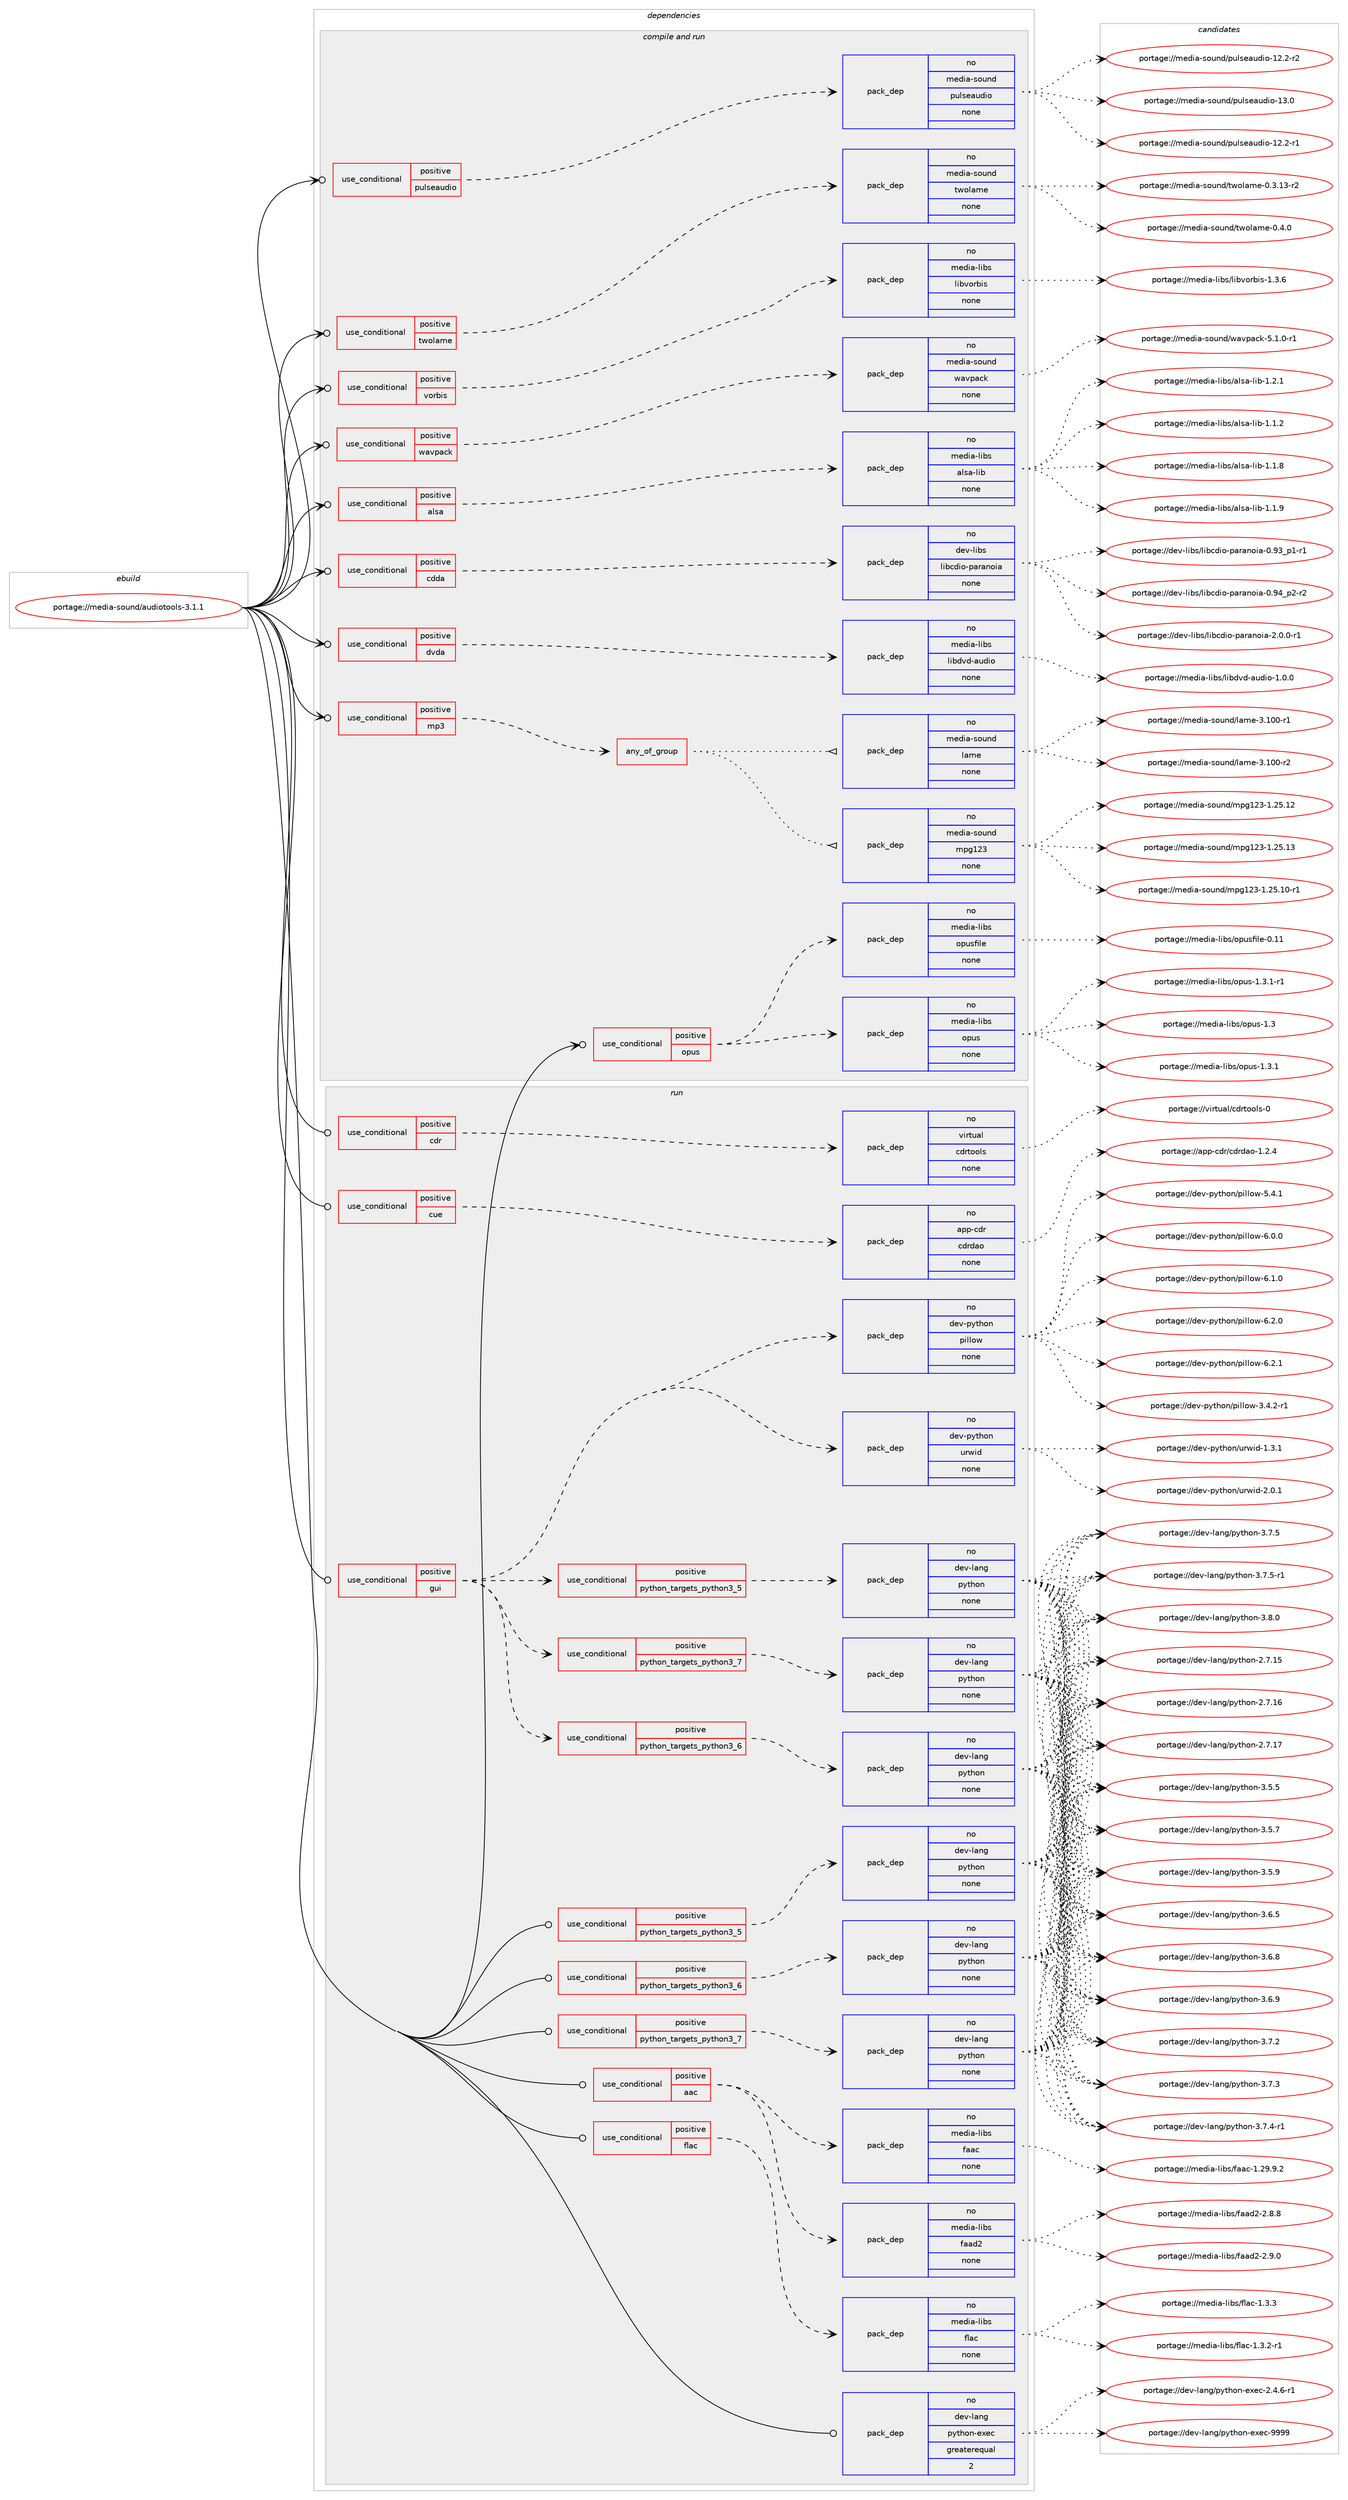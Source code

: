 digraph prolog {

# *************
# Graph options
# *************

newrank=true;
concentrate=true;
compound=true;
graph [rankdir=LR,fontname=Helvetica,fontsize=10,ranksep=1.5];#, ranksep=2.5, nodesep=0.2];
edge  [arrowhead=vee];
node  [fontname=Helvetica,fontsize=10];

# **********
# The ebuild
# **********

subgraph cluster_leftcol {
color=gray;
rank=same;
label=<<i>ebuild</i>>;
id [label="portage://media-sound/audiotools-3.1.1", color=red, width=4, href="../media-sound/audiotools-3.1.1.svg"];
}

# ****************
# The dependencies
# ****************

subgraph cluster_midcol {
color=gray;
label=<<i>dependencies</i>>;
subgraph cluster_compile {
fillcolor="#eeeeee";
style=filled;
label=<<i>compile</i>>;
}
subgraph cluster_compileandrun {
fillcolor="#eeeeee";
style=filled;
label=<<i>compile and run</i>>;
subgraph cond82008 {
dependency330255 [label=<<TABLE BORDER="0" CELLBORDER="1" CELLSPACING="0" CELLPADDING="4"><TR><TD ROWSPAN="3" CELLPADDING="10">use_conditional</TD></TR><TR><TD>positive</TD></TR><TR><TD>alsa</TD></TR></TABLE>>, shape=none, color=red];
subgraph pack242826 {
dependency330256 [label=<<TABLE BORDER="0" CELLBORDER="1" CELLSPACING="0" CELLPADDING="4" WIDTH="220"><TR><TD ROWSPAN="6" CELLPADDING="30">pack_dep</TD></TR><TR><TD WIDTH="110">no</TD></TR><TR><TD>media-libs</TD></TR><TR><TD>alsa-lib</TD></TR><TR><TD>none</TD></TR><TR><TD></TD></TR></TABLE>>, shape=none, color=blue];
}
dependency330255:e -> dependency330256:w [weight=20,style="dashed",arrowhead="vee"];
}
id:e -> dependency330255:w [weight=20,style="solid",arrowhead="odotvee"];
subgraph cond82009 {
dependency330257 [label=<<TABLE BORDER="0" CELLBORDER="1" CELLSPACING="0" CELLPADDING="4"><TR><TD ROWSPAN="3" CELLPADDING="10">use_conditional</TD></TR><TR><TD>positive</TD></TR><TR><TD>cdda</TD></TR></TABLE>>, shape=none, color=red];
subgraph pack242827 {
dependency330258 [label=<<TABLE BORDER="0" CELLBORDER="1" CELLSPACING="0" CELLPADDING="4" WIDTH="220"><TR><TD ROWSPAN="6" CELLPADDING="30">pack_dep</TD></TR><TR><TD WIDTH="110">no</TD></TR><TR><TD>dev-libs</TD></TR><TR><TD>libcdio-paranoia</TD></TR><TR><TD>none</TD></TR><TR><TD></TD></TR></TABLE>>, shape=none, color=blue];
}
dependency330257:e -> dependency330258:w [weight=20,style="dashed",arrowhead="vee"];
}
id:e -> dependency330257:w [weight=20,style="solid",arrowhead="odotvee"];
subgraph cond82010 {
dependency330259 [label=<<TABLE BORDER="0" CELLBORDER="1" CELLSPACING="0" CELLPADDING="4"><TR><TD ROWSPAN="3" CELLPADDING="10">use_conditional</TD></TR><TR><TD>positive</TD></TR><TR><TD>dvda</TD></TR></TABLE>>, shape=none, color=red];
subgraph pack242828 {
dependency330260 [label=<<TABLE BORDER="0" CELLBORDER="1" CELLSPACING="0" CELLPADDING="4" WIDTH="220"><TR><TD ROWSPAN="6" CELLPADDING="30">pack_dep</TD></TR><TR><TD WIDTH="110">no</TD></TR><TR><TD>media-libs</TD></TR><TR><TD>libdvd-audio</TD></TR><TR><TD>none</TD></TR><TR><TD></TD></TR></TABLE>>, shape=none, color=blue];
}
dependency330259:e -> dependency330260:w [weight=20,style="dashed",arrowhead="vee"];
}
id:e -> dependency330259:w [weight=20,style="solid",arrowhead="odotvee"];
subgraph cond82011 {
dependency330261 [label=<<TABLE BORDER="0" CELLBORDER="1" CELLSPACING="0" CELLPADDING="4"><TR><TD ROWSPAN="3" CELLPADDING="10">use_conditional</TD></TR><TR><TD>positive</TD></TR><TR><TD>mp3</TD></TR></TABLE>>, shape=none, color=red];
subgraph any5278 {
dependency330262 [label=<<TABLE BORDER="0" CELLBORDER="1" CELLSPACING="0" CELLPADDING="4"><TR><TD CELLPADDING="10">any_of_group</TD></TR></TABLE>>, shape=none, color=red];subgraph pack242829 {
dependency330263 [label=<<TABLE BORDER="0" CELLBORDER="1" CELLSPACING="0" CELLPADDING="4" WIDTH="220"><TR><TD ROWSPAN="6" CELLPADDING="30">pack_dep</TD></TR><TR><TD WIDTH="110">no</TD></TR><TR><TD>media-sound</TD></TR><TR><TD>mpg123</TD></TR><TR><TD>none</TD></TR><TR><TD></TD></TR></TABLE>>, shape=none, color=blue];
}
dependency330262:e -> dependency330263:w [weight=20,style="dotted",arrowhead="oinv"];
subgraph pack242830 {
dependency330264 [label=<<TABLE BORDER="0" CELLBORDER="1" CELLSPACING="0" CELLPADDING="4" WIDTH="220"><TR><TD ROWSPAN="6" CELLPADDING="30">pack_dep</TD></TR><TR><TD WIDTH="110">no</TD></TR><TR><TD>media-sound</TD></TR><TR><TD>lame</TD></TR><TR><TD>none</TD></TR><TR><TD></TD></TR></TABLE>>, shape=none, color=blue];
}
dependency330262:e -> dependency330264:w [weight=20,style="dotted",arrowhead="oinv"];
}
dependency330261:e -> dependency330262:w [weight=20,style="dashed",arrowhead="vee"];
}
id:e -> dependency330261:w [weight=20,style="solid",arrowhead="odotvee"];
subgraph cond82012 {
dependency330265 [label=<<TABLE BORDER="0" CELLBORDER="1" CELLSPACING="0" CELLPADDING="4"><TR><TD ROWSPAN="3" CELLPADDING="10">use_conditional</TD></TR><TR><TD>positive</TD></TR><TR><TD>opus</TD></TR></TABLE>>, shape=none, color=red];
subgraph pack242831 {
dependency330266 [label=<<TABLE BORDER="0" CELLBORDER="1" CELLSPACING="0" CELLPADDING="4" WIDTH="220"><TR><TD ROWSPAN="6" CELLPADDING="30">pack_dep</TD></TR><TR><TD WIDTH="110">no</TD></TR><TR><TD>media-libs</TD></TR><TR><TD>opus</TD></TR><TR><TD>none</TD></TR><TR><TD></TD></TR></TABLE>>, shape=none, color=blue];
}
dependency330265:e -> dependency330266:w [weight=20,style="dashed",arrowhead="vee"];
subgraph pack242832 {
dependency330267 [label=<<TABLE BORDER="0" CELLBORDER="1" CELLSPACING="0" CELLPADDING="4" WIDTH="220"><TR><TD ROWSPAN="6" CELLPADDING="30">pack_dep</TD></TR><TR><TD WIDTH="110">no</TD></TR><TR><TD>media-libs</TD></TR><TR><TD>opusfile</TD></TR><TR><TD>none</TD></TR><TR><TD></TD></TR></TABLE>>, shape=none, color=blue];
}
dependency330265:e -> dependency330267:w [weight=20,style="dashed",arrowhead="vee"];
}
id:e -> dependency330265:w [weight=20,style="solid",arrowhead="odotvee"];
subgraph cond82013 {
dependency330268 [label=<<TABLE BORDER="0" CELLBORDER="1" CELLSPACING="0" CELLPADDING="4"><TR><TD ROWSPAN="3" CELLPADDING="10">use_conditional</TD></TR><TR><TD>positive</TD></TR><TR><TD>pulseaudio</TD></TR></TABLE>>, shape=none, color=red];
subgraph pack242833 {
dependency330269 [label=<<TABLE BORDER="0" CELLBORDER="1" CELLSPACING="0" CELLPADDING="4" WIDTH="220"><TR><TD ROWSPAN="6" CELLPADDING="30">pack_dep</TD></TR><TR><TD WIDTH="110">no</TD></TR><TR><TD>media-sound</TD></TR><TR><TD>pulseaudio</TD></TR><TR><TD>none</TD></TR><TR><TD></TD></TR></TABLE>>, shape=none, color=blue];
}
dependency330268:e -> dependency330269:w [weight=20,style="dashed",arrowhead="vee"];
}
id:e -> dependency330268:w [weight=20,style="solid",arrowhead="odotvee"];
subgraph cond82014 {
dependency330270 [label=<<TABLE BORDER="0" CELLBORDER="1" CELLSPACING="0" CELLPADDING="4"><TR><TD ROWSPAN="3" CELLPADDING="10">use_conditional</TD></TR><TR><TD>positive</TD></TR><TR><TD>twolame</TD></TR></TABLE>>, shape=none, color=red];
subgraph pack242834 {
dependency330271 [label=<<TABLE BORDER="0" CELLBORDER="1" CELLSPACING="0" CELLPADDING="4" WIDTH="220"><TR><TD ROWSPAN="6" CELLPADDING="30">pack_dep</TD></TR><TR><TD WIDTH="110">no</TD></TR><TR><TD>media-sound</TD></TR><TR><TD>twolame</TD></TR><TR><TD>none</TD></TR><TR><TD></TD></TR></TABLE>>, shape=none, color=blue];
}
dependency330270:e -> dependency330271:w [weight=20,style="dashed",arrowhead="vee"];
}
id:e -> dependency330270:w [weight=20,style="solid",arrowhead="odotvee"];
subgraph cond82015 {
dependency330272 [label=<<TABLE BORDER="0" CELLBORDER="1" CELLSPACING="0" CELLPADDING="4"><TR><TD ROWSPAN="3" CELLPADDING="10">use_conditional</TD></TR><TR><TD>positive</TD></TR><TR><TD>vorbis</TD></TR></TABLE>>, shape=none, color=red];
subgraph pack242835 {
dependency330273 [label=<<TABLE BORDER="0" CELLBORDER="1" CELLSPACING="0" CELLPADDING="4" WIDTH="220"><TR><TD ROWSPAN="6" CELLPADDING="30">pack_dep</TD></TR><TR><TD WIDTH="110">no</TD></TR><TR><TD>media-libs</TD></TR><TR><TD>libvorbis</TD></TR><TR><TD>none</TD></TR><TR><TD></TD></TR></TABLE>>, shape=none, color=blue];
}
dependency330272:e -> dependency330273:w [weight=20,style="dashed",arrowhead="vee"];
}
id:e -> dependency330272:w [weight=20,style="solid",arrowhead="odotvee"];
subgraph cond82016 {
dependency330274 [label=<<TABLE BORDER="0" CELLBORDER="1" CELLSPACING="0" CELLPADDING="4"><TR><TD ROWSPAN="3" CELLPADDING="10">use_conditional</TD></TR><TR><TD>positive</TD></TR><TR><TD>wavpack</TD></TR></TABLE>>, shape=none, color=red];
subgraph pack242836 {
dependency330275 [label=<<TABLE BORDER="0" CELLBORDER="1" CELLSPACING="0" CELLPADDING="4" WIDTH="220"><TR><TD ROWSPAN="6" CELLPADDING="30">pack_dep</TD></TR><TR><TD WIDTH="110">no</TD></TR><TR><TD>media-sound</TD></TR><TR><TD>wavpack</TD></TR><TR><TD>none</TD></TR><TR><TD></TD></TR></TABLE>>, shape=none, color=blue];
}
dependency330274:e -> dependency330275:w [weight=20,style="dashed",arrowhead="vee"];
}
id:e -> dependency330274:w [weight=20,style="solid",arrowhead="odotvee"];
}
subgraph cluster_run {
fillcolor="#eeeeee";
style=filled;
label=<<i>run</i>>;
subgraph cond82017 {
dependency330276 [label=<<TABLE BORDER="0" CELLBORDER="1" CELLSPACING="0" CELLPADDING="4"><TR><TD ROWSPAN="3" CELLPADDING="10">use_conditional</TD></TR><TR><TD>positive</TD></TR><TR><TD>aac</TD></TR></TABLE>>, shape=none, color=red];
subgraph pack242837 {
dependency330277 [label=<<TABLE BORDER="0" CELLBORDER="1" CELLSPACING="0" CELLPADDING="4" WIDTH="220"><TR><TD ROWSPAN="6" CELLPADDING="30">pack_dep</TD></TR><TR><TD WIDTH="110">no</TD></TR><TR><TD>media-libs</TD></TR><TR><TD>faad2</TD></TR><TR><TD>none</TD></TR><TR><TD></TD></TR></TABLE>>, shape=none, color=blue];
}
dependency330276:e -> dependency330277:w [weight=20,style="dashed",arrowhead="vee"];
subgraph pack242838 {
dependency330278 [label=<<TABLE BORDER="0" CELLBORDER="1" CELLSPACING="0" CELLPADDING="4" WIDTH="220"><TR><TD ROWSPAN="6" CELLPADDING="30">pack_dep</TD></TR><TR><TD WIDTH="110">no</TD></TR><TR><TD>media-libs</TD></TR><TR><TD>faac</TD></TR><TR><TD>none</TD></TR><TR><TD></TD></TR></TABLE>>, shape=none, color=blue];
}
dependency330276:e -> dependency330278:w [weight=20,style="dashed",arrowhead="vee"];
}
id:e -> dependency330276:w [weight=20,style="solid",arrowhead="odot"];
subgraph cond82018 {
dependency330279 [label=<<TABLE BORDER="0" CELLBORDER="1" CELLSPACING="0" CELLPADDING="4"><TR><TD ROWSPAN="3" CELLPADDING="10">use_conditional</TD></TR><TR><TD>positive</TD></TR><TR><TD>cdr</TD></TR></TABLE>>, shape=none, color=red];
subgraph pack242839 {
dependency330280 [label=<<TABLE BORDER="0" CELLBORDER="1" CELLSPACING="0" CELLPADDING="4" WIDTH="220"><TR><TD ROWSPAN="6" CELLPADDING="30">pack_dep</TD></TR><TR><TD WIDTH="110">no</TD></TR><TR><TD>virtual</TD></TR><TR><TD>cdrtools</TD></TR><TR><TD>none</TD></TR><TR><TD></TD></TR></TABLE>>, shape=none, color=blue];
}
dependency330279:e -> dependency330280:w [weight=20,style="dashed",arrowhead="vee"];
}
id:e -> dependency330279:w [weight=20,style="solid",arrowhead="odot"];
subgraph cond82019 {
dependency330281 [label=<<TABLE BORDER="0" CELLBORDER="1" CELLSPACING="0" CELLPADDING="4"><TR><TD ROWSPAN="3" CELLPADDING="10">use_conditional</TD></TR><TR><TD>positive</TD></TR><TR><TD>cue</TD></TR></TABLE>>, shape=none, color=red];
subgraph pack242840 {
dependency330282 [label=<<TABLE BORDER="0" CELLBORDER="1" CELLSPACING="0" CELLPADDING="4" WIDTH="220"><TR><TD ROWSPAN="6" CELLPADDING="30">pack_dep</TD></TR><TR><TD WIDTH="110">no</TD></TR><TR><TD>app-cdr</TD></TR><TR><TD>cdrdao</TD></TR><TR><TD>none</TD></TR><TR><TD></TD></TR></TABLE>>, shape=none, color=blue];
}
dependency330281:e -> dependency330282:w [weight=20,style="dashed",arrowhead="vee"];
}
id:e -> dependency330281:w [weight=20,style="solid",arrowhead="odot"];
subgraph cond82020 {
dependency330283 [label=<<TABLE BORDER="0" CELLBORDER="1" CELLSPACING="0" CELLPADDING="4"><TR><TD ROWSPAN="3" CELLPADDING="10">use_conditional</TD></TR><TR><TD>positive</TD></TR><TR><TD>flac</TD></TR></TABLE>>, shape=none, color=red];
subgraph pack242841 {
dependency330284 [label=<<TABLE BORDER="0" CELLBORDER="1" CELLSPACING="0" CELLPADDING="4" WIDTH="220"><TR><TD ROWSPAN="6" CELLPADDING="30">pack_dep</TD></TR><TR><TD WIDTH="110">no</TD></TR><TR><TD>media-libs</TD></TR><TR><TD>flac</TD></TR><TR><TD>none</TD></TR><TR><TD></TD></TR></TABLE>>, shape=none, color=blue];
}
dependency330283:e -> dependency330284:w [weight=20,style="dashed",arrowhead="vee"];
}
id:e -> dependency330283:w [weight=20,style="solid",arrowhead="odot"];
subgraph cond82021 {
dependency330285 [label=<<TABLE BORDER="0" CELLBORDER="1" CELLSPACING="0" CELLPADDING="4"><TR><TD ROWSPAN="3" CELLPADDING="10">use_conditional</TD></TR><TR><TD>positive</TD></TR><TR><TD>gui</TD></TR></TABLE>>, shape=none, color=red];
subgraph cond82022 {
dependency330286 [label=<<TABLE BORDER="0" CELLBORDER="1" CELLSPACING="0" CELLPADDING="4"><TR><TD ROWSPAN="3" CELLPADDING="10">use_conditional</TD></TR><TR><TD>positive</TD></TR><TR><TD>python_targets_python3_5</TD></TR></TABLE>>, shape=none, color=red];
subgraph pack242842 {
dependency330287 [label=<<TABLE BORDER="0" CELLBORDER="1" CELLSPACING="0" CELLPADDING="4" WIDTH="220"><TR><TD ROWSPAN="6" CELLPADDING="30">pack_dep</TD></TR><TR><TD WIDTH="110">no</TD></TR><TR><TD>dev-lang</TD></TR><TR><TD>python</TD></TR><TR><TD>none</TD></TR><TR><TD></TD></TR></TABLE>>, shape=none, color=blue];
}
dependency330286:e -> dependency330287:w [weight=20,style="dashed",arrowhead="vee"];
}
dependency330285:e -> dependency330286:w [weight=20,style="dashed",arrowhead="vee"];
subgraph cond82023 {
dependency330288 [label=<<TABLE BORDER="0" CELLBORDER="1" CELLSPACING="0" CELLPADDING="4"><TR><TD ROWSPAN="3" CELLPADDING="10">use_conditional</TD></TR><TR><TD>positive</TD></TR><TR><TD>python_targets_python3_6</TD></TR></TABLE>>, shape=none, color=red];
subgraph pack242843 {
dependency330289 [label=<<TABLE BORDER="0" CELLBORDER="1" CELLSPACING="0" CELLPADDING="4" WIDTH="220"><TR><TD ROWSPAN="6" CELLPADDING="30">pack_dep</TD></TR><TR><TD WIDTH="110">no</TD></TR><TR><TD>dev-lang</TD></TR><TR><TD>python</TD></TR><TR><TD>none</TD></TR><TR><TD></TD></TR></TABLE>>, shape=none, color=blue];
}
dependency330288:e -> dependency330289:w [weight=20,style="dashed",arrowhead="vee"];
}
dependency330285:e -> dependency330288:w [weight=20,style="dashed",arrowhead="vee"];
subgraph cond82024 {
dependency330290 [label=<<TABLE BORDER="0" CELLBORDER="1" CELLSPACING="0" CELLPADDING="4"><TR><TD ROWSPAN="3" CELLPADDING="10">use_conditional</TD></TR><TR><TD>positive</TD></TR><TR><TD>python_targets_python3_7</TD></TR></TABLE>>, shape=none, color=red];
subgraph pack242844 {
dependency330291 [label=<<TABLE BORDER="0" CELLBORDER="1" CELLSPACING="0" CELLPADDING="4" WIDTH="220"><TR><TD ROWSPAN="6" CELLPADDING="30">pack_dep</TD></TR><TR><TD WIDTH="110">no</TD></TR><TR><TD>dev-lang</TD></TR><TR><TD>python</TD></TR><TR><TD>none</TD></TR><TR><TD></TD></TR></TABLE>>, shape=none, color=blue];
}
dependency330290:e -> dependency330291:w [weight=20,style="dashed",arrowhead="vee"];
}
dependency330285:e -> dependency330290:w [weight=20,style="dashed",arrowhead="vee"];
subgraph pack242845 {
dependency330292 [label=<<TABLE BORDER="0" CELLBORDER="1" CELLSPACING="0" CELLPADDING="4" WIDTH="220"><TR><TD ROWSPAN="6" CELLPADDING="30">pack_dep</TD></TR><TR><TD WIDTH="110">no</TD></TR><TR><TD>dev-python</TD></TR><TR><TD>pillow</TD></TR><TR><TD>none</TD></TR><TR><TD></TD></TR></TABLE>>, shape=none, color=blue];
}
dependency330285:e -> dependency330292:w [weight=20,style="dashed",arrowhead="vee"];
subgraph pack242846 {
dependency330293 [label=<<TABLE BORDER="0" CELLBORDER="1" CELLSPACING="0" CELLPADDING="4" WIDTH="220"><TR><TD ROWSPAN="6" CELLPADDING="30">pack_dep</TD></TR><TR><TD WIDTH="110">no</TD></TR><TR><TD>dev-python</TD></TR><TR><TD>urwid</TD></TR><TR><TD>none</TD></TR><TR><TD></TD></TR></TABLE>>, shape=none, color=blue];
}
dependency330285:e -> dependency330293:w [weight=20,style="dashed",arrowhead="vee"];
}
id:e -> dependency330285:w [weight=20,style="solid",arrowhead="odot"];
subgraph cond82025 {
dependency330294 [label=<<TABLE BORDER="0" CELLBORDER="1" CELLSPACING="0" CELLPADDING="4"><TR><TD ROWSPAN="3" CELLPADDING="10">use_conditional</TD></TR><TR><TD>positive</TD></TR><TR><TD>python_targets_python3_5</TD></TR></TABLE>>, shape=none, color=red];
subgraph pack242847 {
dependency330295 [label=<<TABLE BORDER="0" CELLBORDER="1" CELLSPACING="0" CELLPADDING="4" WIDTH="220"><TR><TD ROWSPAN="6" CELLPADDING="30">pack_dep</TD></TR><TR><TD WIDTH="110">no</TD></TR><TR><TD>dev-lang</TD></TR><TR><TD>python</TD></TR><TR><TD>none</TD></TR><TR><TD></TD></TR></TABLE>>, shape=none, color=blue];
}
dependency330294:e -> dependency330295:w [weight=20,style="dashed",arrowhead="vee"];
}
id:e -> dependency330294:w [weight=20,style="solid",arrowhead="odot"];
subgraph cond82026 {
dependency330296 [label=<<TABLE BORDER="0" CELLBORDER="1" CELLSPACING="0" CELLPADDING="4"><TR><TD ROWSPAN="3" CELLPADDING="10">use_conditional</TD></TR><TR><TD>positive</TD></TR><TR><TD>python_targets_python3_6</TD></TR></TABLE>>, shape=none, color=red];
subgraph pack242848 {
dependency330297 [label=<<TABLE BORDER="0" CELLBORDER="1" CELLSPACING="0" CELLPADDING="4" WIDTH="220"><TR><TD ROWSPAN="6" CELLPADDING="30">pack_dep</TD></TR><TR><TD WIDTH="110">no</TD></TR><TR><TD>dev-lang</TD></TR><TR><TD>python</TD></TR><TR><TD>none</TD></TR><TR><TD></TD></TR></TABLE>>, shape=none, color=blue];
}
dependency330296:e -> dependency330297:w [weight=20,style="dashed",arrowhead="vee"];
}
id:e -> dependency330296:w [weight=20,style="solid",arrowhead="odot"];
subgraph cond82027 {
dependency330298 [label=<<TABLE BORDER="0" CELLBORDER="1" CELLSPACING="0" CELLPADDING="4"><TR><TD ROWSPAN="3" CELLPADDING="10">use_conditional</TD></TR><TR><TD>positive</TD></TR><TR><TD>python_targets_python3_7</TD></TR></TABLE>>, shape=none, color=red];
subgraph pack242849 {
dependency330299 [label=<<TABLE BORDER="0" CELLBORDER="1" CELLSPACING="0" CELLPADDING="4" WIDTH="220"><TR><TD ROWSPAN="6" CELLPADDING="30">pack_dep</TD></TR><TR><TD WIDTH="110">no</TD></TR><TR><TD>dev-lang</TD></TR><TR><TD>python</TD></TR><TR><TD>none</TD></TR><TR><TD></TD></TR></TABLE>>, shape=none, color=blue];
}
dependency330298:e -> dependency330299:w [weight=20,style="dashed",arrowhead="vee"];
}
id:e -> dependency330298:w [weight=20,style="solid",arrowhead="odot"];
subgraph pack242850 {
dependency330300 [label=<<TABLE BORDER="0" CELLBORDER="1" CELLSPACING="0" CELLPADDING="4" WIDTH="220"><TR><TD ROWSPAN="6" CELLPADDING="30">pack_dep</TD></TR><TR><TD WIDTH="110">no</TD></TR><TR><TD>dev-lang</TD></TR><TR><TD>python-exec</TD></TR><TR><TD>greaterequal</TD></TR><TR><TD>2</TD></TR></TABLE>>, shape=none, color=blue];
}
id:e -> dependency330300:w [weight=20,style="solid",arrowhead="odot"];
}
}

# **************
# The candidates
# **************

subgraph cluster_choices {
rank=same;
color=gray;
label=<<i>candidates</i>>;

subgraph choice242826 {
color=black;
nodesep=1;
choiceportage1091011001059745108105981154797108115974510810598454946494650 [label="portage://media-libs/alsa-lib-1.1.2", color=red, width=4,href="../media-libs/alsa-lib-1.1.2.svg"];
choiceportage1091011001059745108105981154797108115974510810598454946494656 [label="portage://media-libs/alsa-lib-1.1.8", color=red, width=4,href="../media-libs/alsa-lib-1.1.8.svg"];
choiceportage1091011001059745108105981154797108115974510810598454946494657 [label="portage://media-libs/alsa-lib-1.1.9", color=red, width=4,href="../media-libs/alsa-lib-1.1.9.svg"];
choiceportage1091011001059745108105981154797108115974510810598454946504649 [label="portage://media-libs/alsa-lib-1.2.1", color=red, width=4,href="../media-libs/alsa-lib-1.2.1.svg"];
dependency330256:e -> choiceportage1091011001059745108105981154797108115974510810598454946494650:w [style=dotted,weight="100"];
dependency330256:e -> choiceportage1091011001059745108105981154797108115974510810598454946494656:w [style=dotted,weight="100"];
dependency330256:e -> choiceportage1091011001059745108105981154797108115974510810598454946494657:w [style=dotted,weight="100"];
dependency330256:e -> choiceportage1091011001059745108105981154797108115974510810598454946504649:w [style=dotted,weight="100"];
}
subgraph choice242827 {
color=black;
nodesep=1;
choiceportage100101118451081059811547108105989910010511145112971149711011110597454846575195112494511449 [label="portage://dev-libs/libcdio-paranoia-0.93_p1-r1", color=red, width=4,href="../dev-libs/libcdio-paranoia-0.93_p1-r1.svg"];
choiceportage100101118451081059811547108105989910010511145112971149711011110597454846575295112504511450 [label="portage://dev-libs/libcdio-paranoia-0.94_p2-r2", color=red, width=4,href="../dev-libs/libcdio-paranoia-0.94_p2-r2.svg"];
choiceportage1001011184510810598115471081059899100105111451129711497110111105974550464846484511449 [label="portage://dev-libs/libcdio-paranoia-2.0.0-r1", color=red, width=4,href="../dev-libs/libcdio-paranoia-2.0.0-r1.svg"];
dependency330258:e -> choiceportage100101118451081059811547108105989910010511145112971149711011110597454846575195112494511449:w [style=dotted,weight="100"];
dependency330258:e -> choiceportage100101118451081059811547108105989910010511145112971149711011110597454846575295112504511450:w [style=dotted,weight="100"];
dependency330258:e -> choiceportage1001011184510810598115471081059899100105111451129711497110111105974550464846484511449:w [style=dotted,weight="100"];
}
subgraph choice242828 {
color=black;
nodesep=1;
choiceportage10910110010597451081059811547108105981001181004597117100105111454946484648 [label="portage://media-libs/libdvd-audio-1.0.0", color=red, width=4,href="../media-libs/libdvd-audio-1.0.0.svg"];
dependency330260:e -> choiceportage10910110010597451081059811547108105981001181004597117100105111454946484648:w [style=dotted,weight="100"];
}
subgraph choice242829 {
color=black;
nodesep=1;
choiceportage10910110010597451151111171101004710911210349505145494650534649484511449 [label="portage://media-sound/mpg123-1.25.10-r1", color=red, width=4,href="../media-sound/mpg123-1.25.10-r1.svg"];
choiceportage1091011001059745115111117110100471091121034950514549465053464950 [label="portage://media-sound/mpg123-1.25.12", color=red, width=4,href="../media-sound/mpg123-1.25.12.svg"];
choiceportage1091011001059745115111117110100471091121034950514549465053464951 [label="portage://media-sound/mpg123-1.25.13", color=red, width=4,href="../media-sound/mpg123-1.25.13.svg"];
dependency330263:e -> choiceportage10910110010597451151111171101004710911210349505145494650534649484511449:w [style=dotted,weight="100"];
dependency330263:e -> choiceportage1091011001059745115111117110100471091121034950514549465053464950:w [style=dotted,weight="100"];
dependency330263:e -> choiceportage1091011001059745115111117110100471091121034950514549465053464951:w [style=dotted,weight="100"];
}
subgraph choice242830 {
color=black;
nodesep=1;
choiceportage109101100105974511511111711010047108971091014551464948484511449 [label="portage://media-sound/lame-3.100-r1", color=red, width=4,href="../media-sound/lame-3.100-r1.svg"];
choiceportage109101100105974511511111711010047108971091014551464948484511450 [label="portage://media-sound/lame-3.100-r2", color=red, width=4,href="../media-sound/lame-3.100-r2.svg"];
dependency330264:e -> choiceportage109101100105974511511111711010047108971091014551464948484511449:w [style=dotted,weight="100"];
dependency330264:e -> choiceportage109101100105974511511111711010047108971091014551464948484511450:w [style=dotted,weight="100"];
}
subgraph choice242831 {
color=black;
nodesep=1;
choiceportage1091011001059745108105981154711111211711545494651 [label="portage://media-libs/opus-1.3", color=red, width=4,href="../media-libs/opus-1.3.svg"];
choiceportage10910110010597451081059811547111112117115454946514649 [label="portage://media-libs/opus-1.3.1", color=red, width=4,href="../media-libs/opus-1.3.1.svg"];
choiceportage109101100105974510810598115471111121171154549465146494511449 [label="portage://media-libs/opus-1.3.1-r1", color=red, width=4,href="../media-libs/opus-1.3.1-r1.svg"];
dependency330266:e -> choiceportage1091011001059745108105981154711111211711545494651:w [style=dotted,weight="100"];
dependency330266:e -> choiceportage10910110010597451081059811547111112117115454946514649:w [style=dotted,weight="100"];
dependency330266:e -> choiceportage109101100105974510810598115471111121171154549465146494511449:w [style=dotted,weight="100"];
}
subgraph choice242832 {
color=black;
nodesep=1;
choiceportage109101100105974510810598115471111121171151021051081014548464949 [label="portage://media-libs/opusfile-0.11", color=red, width=4,href="../media-libs/opusfile-0.11.svg"];
dependency330267:e -> choiceportage109101100105974510810598115471111121171151021051081014548464949:w [style=dotted,weight="100"];
}
subgraph choice242833 {
color=black;
nodesep=1;
choiceportage1091011001059745115111117110100471121171081151019711710010511145495046504511449 [label="portage://media-sound/pulseaudio-12.2-r1", color=red, width=4,href="../media-sound/pulseaudio-12.2-r1.svg"];
choiceportage1091011001059745115111117110100471121171081151019711710010511145495046504511450 [label="portage://media-sound/pulseaudio-12.2-r2", color=red, width=4,href="../media-sound/pulseaudio-12.2-r2.svg"];
choiceportage109101100105974511511111711010047112117108115101971171001051114549514648 [label="portage://media-sound/pulseaudio-13.0", color=red, width=4,href="../media-sound/pulseaudio-13.0.svg"];
dependency330269:e -> choiceportage1091011001059745115111117110100471121171081151019711710010511145495046504511449:w [style=dotted,weight="100"];
dependency330269:e -> choiceportage1091011001059745115111117110100471121171081151019711710010511145495046504511450:w [style=dotted,weight="100"];
dependency330269:e -> choiceportage109101100105974511511111711010047112117108115101971171001051114549514648:w [style=dotted,weight="100"];
}
subgraph choice242834 {
color=black;
nodesep=1;
choiceportage10910110010597451151111171101004711611911110897109101454846514649514511450 [label="portage://media-sound/twolame-0.3.13-r2", color=red, width=4,href="../media-sound/twolame-0.3.13-r2.svg"];
choiceportage10910110010597451151111171101004711611911110897109101454846524648 [label="portage://media-sound/twolame-0.4.0", color=red, width=4,href="../media-sound/twolame-0.4.0.svg"];
dependency330271:e -> choiceportage10910110010597451151111171101004711611911110897109101454846514649514511450:w [style=dotted,weight="100"];
dependency330271:e -> choiceportage10910110010597451151111171101004711611911110897109101454846524648:w [style=dotted,weight="100"];
}
subgraph choice242835 {
color=black;
nodesep=1;
choiceportage109101100105974510810598115471081059811811111498105115454946514654 [label="portage://media-libs/libvorbis-1.3.6", color=red, width=4,href="../media-libs/libvorbis-1.3.6.svg"];
dependency330273:e -> choiceportage109101100105974510810598115471081059811811111498105115454946514654:w [style=dotted,weight="100"];
}
subgraph choice242836 {
color=black;
nodesep=1;
choiceportage1091011001059745115111117110100471199711811297991074553464946484511449 [label="portage://media-sound/wavpack-5.1.0-r1", color=red, width=4,href="../media-sound/wavpack-5.1.0-r1.svg"];
dependency330275:e -> choiceportage1091011001059745115111117110100471199711811297991074553464946484511449:w [style=dotted,weight="100"];
}
subgraph choice242837 {
color=black;
nodesep=1;
choiceportage10910110010597451081059811547102979710050455046564656 [label="portage://media-libs/faad2-2.8.8", color=red, width=4,href="../media-libs/faad2-2.8.8.svg"];
choiceportage10910110010597451081059811547102979710050455046574648 [label="portage://media-libs/faad2-2.9.0", color=red, width=4,href="../media-libs/faad2-2.9.0.svg"];
dependency330277:e -> choiceportage10910110010597451081059811547102979710050455046564656:w [style=dotted,weight="100"];
dependency330277:e -> choiceportage10910110010597451081059811547102979710050455046574648:w [style=dotted,weight="100"];
}
subgraph choice242838 {
color=black;
nodesep=1;
choiceportage10910110010597451081059811547102979799454946505746574650 [label="portage://media-libs/faac-1.29.9.2", color=red, width=4,href="../media-libs/faac-1.29.9.2.svg"];
dependency330278:e -> choiceportage10910110010597451081059811547102979799454946505746574650:w [style=dotted,weight="100"];
}
subgraph choice242839 {
color=black;
nodesep=1;
choiceportage1181051141161179710847991001141161111111081154548 [label="portage://virtual/cdrtools-0", color=red, width=4,href="../virtual/cdrtools-0.svg"];
dependency330280:e -> choiceportage1181051141161179710847991001141161111111081154548:w [style=dotted,weight="100"];
}
subgraph choice242840 {
color=black;
nodesep=1;
choiceportage971121124599100114479910011410097111454946504652 [label="portage://app-cdr/cdrdao-1.2.4", color=red, width=4,href="../app-cdr/cdrdao-1.2.4.svg"];
dependency330282:e -> choiceportage971121124599100114479910011410097111454946504652:w [style=dotted,weight="100"];
}
subgraph choice242841 {
color=black;
nodesep=1;
choiceportage1091011001059745108105981154710210897994549465146504511449 [label="portage://media-libs/flac-1.3.2-r1", color=red, width=4,href="../media-libs/flac-1.3.2-r1.svg"];
choiceportage109101100105974510810598115471021089799454946514651 [label="portage://media-libs/flac-1.3.3", color=red, width=4,href="../media-libs/flac-1.3.3.svg"];
dependency330284:e -> choiceportage1091011001059745108105981154710210897994549465146504511449:w [style=dotted,weight="100"];
dependency330284:e -> choiceportage109101100105974510810598115471021089799454946514651:w [style=dotted,weight="100"];
}
subgraph choice242842 {
color=black;
nodesep=1;
choiceportage10010111845108971101034711212111610411111045504655464953 [label="portage://dev-lang/python-2.7.15", color=red, width=4,href="../dev-lang/python-2.7.15.svg"];
choiceportage10010111845108971101034711212111610411111045504655464954 [label="portage://dev-lang/python-2.7.16", color=red, width=4,href="../dev-lang/python-2.7.16.svg"];
choiceportage10010111845108971101034711212111610411111045504655464955 [label="portage://dev-lang/python-2.7.17", color=red, width=4,href="../dev-lang/python-2.7.17.svg"];
choiceportage100101118451089711010347112121116104111110455146534653 [label="portage://dev-lang/python-3.5.5", color=red, width=4,href="../dev-lang/python-3.5.5.svg"];
choiceportage100101118451089711010347112121116104111110455146534655 [label="portage://dev-lang/python-3.5.7", color=red, width=4,href="../dev-lang/python-3.5.7.svg"];
choiceportage100101118451089711010347112121116104111110455146534657 [label="portage://dev-lang/python-3.5.9", color=red, width=4,href="../dev-lang/python-3.5.9.svg"];
choiceportage100101118451089711010347112121116104111110455146544653 [label="portage://dev-lang/python-3.6.5", color=red, width=4,href="../dev-lang/python-3.6.5.svg"];
choiceportage100101118451089711010347112121116104111110455146544656 [label="portage://dev-lang/python-3.6.8", color=red, width=4,href="../dev-lang/python-3.6.8.svg"];
choiceportage100101118451089711010347112121116104111110455146544657 [label="portage://dev-lang/python-3.6.9", color=red, width=4,href="../dev-lang/python-3.6.9.svg"];
choiceportage100101118451089711010347112121116104111110455146554650 [label="portage://dev-lang/python-3.7.2", color=red, width=4,href="../dev-lang/python-3.7.2.svg"];
choiceportage100101118451089711010347112121116104111110455146554651 [label="portage://dev-lang/python-3.7.3", color=red, width=4,href="../dev-lang/python-3.7.3.svg"];
choiceportage1001011184510897110103471121211161041111104551465546524511449 [label="portage://dev-lang/python-3.7.4-r1", color=red, width=4,href="../dev-lang/python-3.7.4-r1.svg"];
choiceportage100101118451089711010347112121116104111110455146554653 [label="portage://dev-lang/python-3.7.5", color=red, width=4,href="../dev-lang/python-3.7.5.svg"];
choiceportage1001011184510897110103471121211161041111104551465546534511449 [label="portage://dev-lang/python-3.7.5-r1", color=red, width=4,href="../dev-lang/python-3.7.5-r1.svg"];
choiceportage100101118451089711010347112121116104111110455146564648 [label="portage://dev-lang/python-3.8.0", color=red, width=4,href="../dev-lang/python-3.8.0.svg"];
dependency330287:e -> choiceportage10010111845108971101034711212111610411111045504655464953:w [style=dotted,weight="100"];
dependency330287:e -> choiceportage10010111845108971101034711212111610411111045504655464954:w [style=dotted,weight="100"];
dependency330287:e -> choiceportage10010111845108971101034711212111610411111045504655464955:w [style=dotted,weight="100"];
dependency330287:e -> choiceportage100101118451089711010347112121116104111110455146534653:w [style=dotted,weight="100"];
dependency330287:e -> choiceportage100101118451089711010347112121116104111110455146534655:w [style=dotted,weight="100"];
dependency330287:e -> choiceportage100101118451089711010347112121116104111110455146534657:w [style=dotted,weight="100"];
dependency330287:e -> choiceportage100101118451089711010347112121116104111110455146544653:w [style=dotted,weight="100"];
dependency330287:e -> choiceportage100101118451089711010347112121116104111110455146544656:w [style=dotted,weight="100"];
dependency330287:e -> choiceportage100101118451089711010347112121116104111110455146544657:w [style=dotted,weight="100"];
dependency330287:e -> choiceportage100101118451089711010347112121116104111110455146554650:w [style=dotted,weight="100"];
dependency330287:e -> choiceportage100101118451089711010347112121116104111110455146554651:w [style=dotted,weight="100"];
dependency330287:e -> choiceportage1001011184510897110103471121211161041111104551465546524511449:w [style=dotted,weight="100"];
dependency330287:e -> choiceportage100101118451089711010347112121116104111110455146554653:w [style=dotted,weight="100"];
dependency330287:e -> choiceportage1001011184510897110103471121211161041111104551465546534511449:w [style=dotted,weight="100"];
dependency330287:e -> choiceportage100101118451089711010347112121116104111110455146564648:w [style=dotted,weight="100"];
}
subgraph choice242843 {
color=black;
nodesep=1;
choiceportage10010111845108971101034711212111610411111045504655464953 [label="portage://dev-lang/python-2.7.15", color=red, width=4,href="../dev-lang/python-2.7.15.svg"];
choiceportage10010111845108971101034711212111610411111045504655464954 [label="portage://dev-lang/python-2.7.16", color=red, width=4,href="../dev-lang/python-2.7.16.svg"];
choiceportage10010111845108971101034711212111610411111045504655464955 [label="portage://dev-lang/python-2.7.17", color=red, width=4,href="../dev-lang/python-2.7.17.svg"];
choiceportage100101118451089711010347112121116104111110455146534653 [label="portage://dev-lang/python-3.5.5", color=red, width=4,href="../dev-lang/python-3.5.5.svg"];
choiceportage100101118451089711010347112121116104111110455146534655 [label="portage://dev-lang/python-3.5.7", color=red, width=4,href="../dev-lang/python-3.5.7.svg"];
choiceportage100101118451089711010347112121116104111110455146534657 [label="portage://dev-lang/python-3.5.9", color=red, width=4,href="../dev-lang/python-3.5.9.svg"];
choiceportage100101118451089711010347112121116104111110455146544653 [label="portage://dev-lang/python-3.6.5", color=red, width=4,href="../dev-lang/python-3.6.5.svg"];
choiceportage100101118451089711010347112121116104111110455146544656 [label="portage://dev-lang/python-3.6.8", color=red, width=4,href="../dev-lang/python-3.6.8.svg"];
choiceportage100101118451089711010347112121116104111110455146544657 [label="portage://dev-lang/python-3.6.9", color=red, width=4,href="../dev-lang/python-3.6.9.svg"];
choiceportage100101118451089711010347112121116104111110455146554650 [label="portage://dev-lang/python-3.7.2", color=red, width=4,href="../dev-lang/python-3.7.2.svg"];
choiceportage100101118451089711010347112121116104111110455146554651 [label="portage://dev-lang/python-3.7.3", color=red, width=4,href="../dev-lang/python-3.7.3.svg"];
choiceportage1001011184510897110103471121211161041111104551465546524511449 [label="portage://dev-lang/python-3.7.4-r1", color=red, width=4,href="../dev-lang/python-3.7.4-r1.svg"];
choiceportage100101118451089711010347112121116104111110455146554653 [label="portage://dev-lang/python-3.7.5", color=red, width=4,href="../dev-lang/python-3.7.5.svg"];
choiceportage1001011184510897110103471121211161041111104551465546534511449 [label="portage://dev-lang/python-3.7.5-r1", color=red, width=4,href="../dev-lang/python-3.7.5-r1.svg"];
choiceportage100101118451089711010347112121116104111110455146564648 [label="portage://dev-lang/python-3.8.0", color=red, width=4,href="../dev-lang/python-3.8.0.svg"];
dependency330289:e -> choiceportage10010111845108971101034711212111610411111045504655464953:w [style=dotted,weight="100"];
dependency330289:e -> choiceportage10010111845108971101034711212111610411111045504655464954:w [style=dotted,weight="100"];
dependency330289:e -> choiceportage10010111845108971101034711212111610411111045504655464955:w [style=dotted,weight="100"];
dependency330289:e -> choiceportage100101118451089711010347112121116104111110455146534653:w [style=dotted,weight="100"];
dependency330289:e -> choiceportage100101118451089711010347112121116104111110455146534655:w [style=dotted,weight="100"];
dependency330289:e -> choiceportage100101118451089711010347112121116104111110455146534657:w [style=dotted,weight="100"];
dependency330289:e -> choiceportage100101118451089711010347112121116104111110455146544653:w [style=dotted,weight="100"];
dependency330289:e -> choiceportage100101118451089711010347112121116104111110455146544656:w [style=dotted,weight="100"];
dependency330289:e -> choiceportage100101118451089711010347112121116104111110455146544657:w [style=dotted,weight="100"];
dependency330289:e -> choiceportage100101118451089711010347112121116104111110455146554650:w [style=dotted,weight="100"];
dependency330289:e -> choiceportage100101118451089711010347112121116104111110455146554651:w [style=dotted,weight="100"];
dependency330289:e -> choiceportage1001011184510897110103471121211161041111104551465546524511449:w [style=dotted,weight="100"];
dependency330289:e -> choiceportage100101118451089711010347112121116104111110455146554653:w [style=dotted,weight="100"];
dependency330289:e -> choiceportage1001011184510897110103471121211161041111104551465546534511449:w [style=dotted,weight="100"];
dependency330289:e -> choiceportage100101118451089711010347112121116104111110455146564648:w [style=dotted,weight="100"];
}
subgraph choice242844 {
color=black;
nodesep=1;
choiceportage10010111845108971101034711212111610411111045504655464953 [label="portage://dev-lang/python-2.7.15", color=red, width=4,href="../dev-lang/python-2.7.15.svg"];
choiceportage10010111845108971101034711212111610411111045504655464954 [label="portage://dev-lang/python-2.7.16", color=red, width=4,href="../dev-lang/python-2.7.16.svg"];
choiceportage10010111845108971101034711212111610411111045504655464955 [label="portage://dev-lang/python-2.7.17", color=red, width=4,href="../dev-lang/python-2.7.17.svg"];
choiceportage100101118451089711010347112121116104111110455146534653 [label="portage://dev-lang/python-3.5.5", color=red, width=4,href="../dev-lang/python-3.5.5.svg"];
choiceportage100101118451089711010347112121116104111110455146534655 [label="portage://dev-lang/python-3.5.7", color=red, width=4,href="../dev-lang/python-3.5.7.svg"];
choiceportage100101118451089711010347112121116104111110455146534657 [label="portage://dev-lang/python-3.5.9", color=red, width=4,href="../dev-lang/python-3.5.9.svg"];
choiceportage100101118451089711010347112121116104111110455146544653 [label="portage://dev-lang/python-3.6.5", color=red, width=4,href="../dev-lang/python-3.6.5.svg"];
choiceportage100101118451089711010347112121116104111110455146544656 [label="portage://dev-lang/python-3.6.8", color=red, width=4,href="../dev-lang/python-3.6.8.svg"];
choiceportage100101118451089711010347112121116104111110455146544657 [label="portage://dev-lang/python-3.6.9", color=red, width=4,href="../dev-lang/python-3.6.9.svg"];
choiceportage100101118451089711010347112121116104111110455146554650 [label="portage://dev-lang/python-3.7.2", color=red, width=4,href="../dev-lang/python-3.7.2.svg"];
choiceportage100101118451089711010347112121116104111110455146554651 [label="portage://dev-lang/python-3.7.3", color=red, width=4,href="../dev-lang/python-3.7.3.svg"];
choiceportage1001011184510897110103471121211161041111104551465546524511449 [label="portage://dev-lang/python-3.7.4-r1", color=red, width=4,href="../dev-lang/python-3.7.4-r1.svg"];
choiceportage100101118451089711010347112121116104111110455146554653 [label="portage://dev-lang/python-3.7.5", color=red, width=4,href="../dev-lang/python-3.7.5.svg"];
choiceportage1001011184510897110103471121211161041111104551465546534511449 [label="portage://dev-lang/python-3.7.5-r1", color=red, width=4,href="../dev-lang/python-3.7.5-r1.svg"];
choiceportage100101118451089711010347112121116104111110455146564648 [label="portage://dev-lang/python-3.8.0", color=red, width=4,href="../dev-lang/python-3.8.0.svg"];
dependency330291:e -> choiceportage10010111845108971101034711212111610411111045504655464953:w [style=dotted,weight="100"];
dependency330291:e -> choiceportage10010111845108971101034711212111610411111045504655464954:w [style=dotted,weight="100"];
dependency330291:e -> choiceportage10010111845108971101034711212111610411111045504655464955:w [style=dotted,weight="100"];
dependency330291:e -> choiceportage100101118451089711010347112121116104111110455146534653:w [style=dotted,weight="100"];
dependency330291:e -> choiceportage100101118451089711010347112121116104111110455146534655:w [style=dotted,weight="100"];
dependency330291:e -> choiceportage100101118451089711010347112121116104111110455146534657:w [style=dotted,weight="100"];
dependency330291:e -> choiceportage100101118451089711010347112121116104111110455146544653:w [style=dotted,weight="100"];
dependency330291:e -> choiceportage100101118451089711010347112121116104111110455146544656:w [style=dotted,weight="100"];
dependency330291:e -> choiceportage100101118451089711010347112121116104111110455146544657:w [style=dotted,weight="100"];
dependency330291:e -> choiceportage100101118451089711010347112121116104111110455146554650:w [style=dotted,weight="100"];
dependency330291:e -> choiceportage100101118451089711010347112121116104111110455146554651:w [style=dotted,weight="100"];
dependency330291:e -> choiceportage1001011184510897110103471121211161041111104551465546524511449:w [style=dotted,weight="100"];
dependency330291:e -> choiceportage100101118451089711010347112121116104111110455146554653:w [style=dotted,weight="100"];
dependency330291:e -> choiceportage1001011184510897110103471121211161041111104551465546534511449:w [style=dotted,weight="100"];
dependency330291:e -> choiceportage100101118451089711010347112121116104111110455146564648:w [style=dotted,weight="100"];
}
subgraph choice242845 {
color=black;
nodesep=1;
choiceportage10010111845112121116104111110471121051081081111194551465246504511449 [label="portage://dev-python/pillow-3.4.2-r1", color=red, width=4,href="../dev-python/pillow-3.4.2-r1.svg"];
choiceportage1001011184511212111610411111047112105108108111119455346524649 [label="portage://dev-python/pillow-5.4.1", color=red, width=4,href="../dev-python/pillow-5.4.1.svg"];
choiceportage1001011184511212111610411111047112105108108111119455446484648 [label="portage://dev-python/pillow-6.0.0", color=red, width=4,href="../dev-python/pillow-6.0.0.svg"];
choiceportage1001011184511212111610411111047112105108108111119455446494648 [label="portage://dev-python/pillow-6.1.0", color=red, width=4,href="../dev-python/pillow-6.1.0.svg"];
choiceportage1001011184511212111610411111047112105108108111119455446504648 [label="portage://dev-python/pillow-6.2.0", color=red, width=4,href="../dev-python/pillow-6.2.0.svg"];
choiceportage1001011184511212111610411111047112105108108111119455446504649 [label="portage://dev-python/pillow-6.2.1", color=red, width=4,href="../dev-python/pillow-6.2.1.svg"];
dependency330292:e -> choiceportage10010111845112121116104111110471121051081081111194551465246504511449:w [style=dotted,weight="100"];
dependency330292:e -> choiceportage1001011184511212111610411111047112105108108111119455346524649:w [style=dotted,weight="100"];
dependency330292:e -> choiceportage1001011184511212111610411111047112105108108111119455446484648:w [style=dotted,weight="100"];
dependency330292:e -> choiceportage1001011184511212111610411111047112105108108111119455446494648:w [style=dotted,weight="100"];
dependency330292:e -> choiceportage1001011184511212111610411111047112105108108111119455446504648:w [style=dotted,weight="100"];
dependency330292:e -> choiceportage1001011184511212111610411111047112105108108111119455446504649:w [style=dotted,weight="100"];
}
subgraph choice242846 {
color=black;
nodesep=1;
choiceportage1001011184511212111610411111047117114119105100454946514649 [label="portage://dev-python/urwid-1.3.1", color=red, width=4,href="../dev-python/urwid-1.3.1.svg"];
choiceportage1001011184511212111610411111047117114119105100455046484649 [label="portage://dev-python/urwid-2.0.1", color=red, width=4,href="../dev-python/urwid-2.0.1.svg"];
dependency330293:e -> choiceportage1001011184511212111610411111047117114119105100454946514649:w [style=dotted,weight="100"];
dependency330293:e -> choiceportage1001011184511212111610411111047117114119105100455046484649:w [style=dotted,weight="100"];
}
subgraph choice242847 {
color=black;
nodesep=1;
choiceportage10010111845108971101034711212111610411111045504655464953 [label="portage://dev-lang/python-2.7.15", color=red, width=4,href="../dev-lang/python-2.7.15.svg"];
choiceportage10010111845108971101034711212111610411111045504655464954 [label="portage://dev-lang/python-2.7.16", color=red, width=4,href="../dev-lang/python-2.7.16.svg"];
choiceportage10010111845108971101034711212111610411111045504655464955 [label="portage://dev-lang/python-2.7.17", color=red, width=4,href="../dev-lang/python-2.7.17.svg"];
choiceportage100101118451089711010347112121116104111110455146534653 [label="portage://dev-lang/python-3.5.5", color=red, width=4,href="../dev-lang/python-3.5.5.svg"];
choiceportage100101118451089711010347112121116104111110455146534655 [label="portage://dev-lang/python-3.5.7", color=red, width=4,href="../dev-lang/python-3.5.7.svg"];
choiceportage100101118451089711010347112121116104111110455146534657 [label="portage://dev-lang/python-3.5.9", color=red, width=4,href="../dev-lang/python-3.5.9.svg"];
choiceportage100101118451089711010347112121116104111110455146544653 [label="portage://dev-lang/python-3.6.5", color=red, width=4,href="../dev-lang/python-3.6.5.svg"];
choiceportage100101118451089711010347112121116104111110455146544656 [label="portage://dev-lang/python-3.6.8", color=red, width=4,href="../dev-lang/python-3.6.8.svg"];
choiceportage100101118451089711010347112121116104111110455146544657 [label="portage://dev-lang/python-3.6.9", color=red, width=4,href="../dev-lang/python-3.6.9.svg"];
choiceportage100101118451089711010347112121116104111110455146554650 [label="portage://dev-lang/python-3.7.2", color=red, width=4,href="../dev-lang/python-3.7.2.svg"];
choiceportage100101118451089711010347112121116104111110455146554651 [label="portage://dev-lang/python-3.7.3", color=red, width=4,href="../dev-lang/python-3.7.3.svg"];
choiceportage1001011184510897110103471121211161041111104551465546524511449 [label="portage://dev-lang/python-3.7.4-r1", color=red, width=4,href="../dev-lang/python-3.7.4-r1.svg"];
choiceportage100101118451089711010347112121116104111110455146554653 [label="portage://dev-lang/python-3.7.5", color=red, width=4,href="../dev-lang/python-3.7.5.svg"];
choiceportage1001011184510897110103471121211161041111104551465546534511449 [label="portage://dev-lang/python-3.7.5-r1", color=red, width=4,href="../dev-lang/python-3.7.5-r1.svg"];
choiceportage100101118451089711010347112121116104111110455146564648 [label="portage://dev-lang/python-3.8.0", color=red, width=4,href="../dev-lang/python-3.8.0.svg"];
dependency330295:e -> choiceportage10010111845108971101034711212111610411111045504655464953:w [style=dotted,weight="100"];
dependency330295:e -> choiceportage10010111845108971101034711212111610411111045504655464954:w [style=dotted,weight="100"];
dependency330295:e -> choiceportage10010111845108971101034711212111610411111045504655464955:w [style=dotted,weight="100"];
dependency330295:e -> choiceportage100101118451089711010347112121116104111110455146534653:w [style=dotted,weight="100"];
dependency330295:e -> choiceportage100101118451089711010347112121116104111110455146534655:w [style=dotted,weight="100"];
dependency330295:e -> choiceportage100101118451089711010347112121116104111110455146534657:w [style=dotted,weight="100"];
dependency330295:e -> choiceportage100101118451089711010347112121116104111110455146544653:w [style=dotted,weight="100"];
dependency330295:e -> choiceportage100101118451089711010347112121116104111110455146544656:w [style=dotted,weight="100"];
dependency330295:e -> choiceportage100101118451089711010347112121116104111110455146544657:w [style=dotted,weight="100"];
dependency330295:e -> choiceportage100101118451089711010347112121116104111110455146554650:w [style=dotted,weight="100"];
dependency330295:e -> choiceportage100101118451089711010347112121116104111110455146554651:w [style=dotted,weight="100"];
dependency330295:e -> choiceportage1001011184510897110103471121211161041111104551465546524511449:w [style=dotted,weight="100"];
dependency330295:e -> choiceportage100101118451089711010347112121116104111110455146554653:w [style=dotted,weight="100"];
dependency330295:e -> choiceportage1001011184510897110103471121211161041111104551465546534511449:w [style=dotted,weight="100"];
dependency330295:e -> choiceportage100101118451089711010347112121116104111110455146564648:w [style=dotted,weight="100"];
}
subgraph choice242848 {
color=black;
nodesep=1;
choiceportage10010111845108971101034711212111610411111045504655464953 [label="portage://dev-lang/python-2.7.15", color=red, width=4,href="../dev-lang/python-2.7.15.svg"];
choiceportage10010111845108971101034711212111610411111045504655464954 [label="portage://dev-lang/python-2.7.16", color=red, width=4,href="../dev-lang/python-2.7.16.svg"];
choiceportage10010111845108971101034711212111610411111045504655464955 [label="portage://dev-lang/python-2.7.17", color=red, width=4,href="../dev-lang/python-2.7.17.svg"];
choiceportage100101118451089711010347112121116104111110455146534653 [label="portage://dev-lang/python-3.5.5", color=red, width=4,href="../dev-lang/python-3.5.5.svg"];
choiceportage100101118451089711010347112121116104111110455146534655 [label="portage://dev-lang/python-3.5.7", color=red, width=4,href="../dev-lang/python-3.5.7.svg"];
choiceportage100101118451089711010347112121116104111110455146534657 [label="portage://dev-lang/python-3.5.9", color=red, width=4,href="../dev-lang/python-3.5.9.svg"];
choiceportage100101118451089711010347112121116104111110455146544653 [label="portage://dev-lang/python-3.6.5", color=red, width=4,href="../dev-lang/python-3.6.5.svg"];
choiceportage100101118451089711010347112121116104111110455146544656 [label="portage://dev-lang/python-3.6.8", color=red, width=4,href="../dev-lang/python-3.6.8.svg"];
choiceportage100101118451089711010347112121116104111110455146544657 [label="portage://dev-lang/python-3.6.9", color=red, width=4,href="../dev-lang/python-3.6.9.svg"];
choiceportage100101118451089711010347112121116104111110455146554650 [label="portage://dev-lang/python-3.7.2", color=red, width=4,href="../dev-lang/python-3.7.2.svg"];
choiceportage100101118451089711010347112121116104111110455146554651 [label="portage://dev-lang/python-3.7.3", color=red, width=4,href="../dev-lang/python-3.7.3.svg"];
choiceportage1001011184510897110103471121211161041111104551465546524511449 [label="portage://dev-lang/python-3.7.4-r1", color=red, width=4,href="../dev-lang/python-3.7.4-r1.svg"];
choiceportage100101118451089711010347112121116104111110455146554653 [label="portage://dev-lang/python-3.7.5", color=red, width=4,href="../dev-lang/python-3.7.5.svg"];
choiceportage1001011184510897110103471121211161041111104551465546534511449 [label="portage://dev-lang/python-3.7.5-r1", color=red, width=4,href="../dev-lang/python-3.7.5-r1.svg"];
choiceportage100101118451089711010347112121116104111110455146564648 [label="portage://dev-lang/python-3.8.0", color=red, width=4,href="../dev-lang/python-3.8.0.svg"];
dependency330297:e -> choiceportage10010111845108971101034711212111610411111045504655464953:w [style=dotted,weight="100"];
dependency330297:e -> choiceportage10010111845108971101034711212111610411111045504655464954:w [style=dotted,weight="100"];
dependency330297:e -> choiceportage10010111845108971101034711212111610411111045504655464955:w [style=dotted,weight="100"];
dependency330297:e -> choiceportage100101118451089711010347112121116104111110455146534653:w [style=dotted,weight="100"];
dependency330297:e -> choiceportage100101118451089711010347112121116104111110455146534655:w [style=dotted,weight="100"];
dependency330297:e -> choiceportage100101118451089711010347112121116104111110455146534657:w [style=dotted,weight="100"];
dependency330297:e -> choiceportage100101118451089711010347112121116104111110455146544653:w [style=dotted,weight="100"];
dependency330297:e -> choiceportage100101118451089711010347112121116104111110455146544656:w [style=dotted,weight="100"];
dependency330297:e -> choiceportage100101118451089711010347112121116104111110455146544657:w [style=dotted,weight="100"];
dependency330297:e -> choiceportage100101118451089711010347112121116104111110455146554650:w [style=dotted,weight="100"];
dependency330297:e -> choiceportage100101118451089711010347112121116104111110455146554651:w [style=dotted,weight="100"];
dependency330297:e -> choiceportage1001011184510897110103471121211161041111104551465546524511449:w [style=dotted,weight="100"];
dependency330297:e -> choiceportage100101118451089711010347112121116104111110455146554653:w [style=dotted,weight="100"];
dependency330297:e -> choiceportage1001011184510897110103471121211161041111104551465546534511449:w [style=dotted,weight="100"];
dependency330297:e -> choiceportage100101118451089711010347112121116104111110455146564648:w [style=dotted,weight="100"];
}
subgraph choice242849 {
color=black;
nodesep=1;
choiceportage10010111845108971101034711212111610411111045504655464953 [label="portage://dev-lang/python-2.7.15", color=red, width=4,href="../dev-lang/python-2.7.15.svg"];
choiceportage10010111845108971101034711212111610411111045504655464954 [label="portage://dev-lang/python-2.7.16", color=red, width=4,href="../dev-lang/python-2.7.16.svg"];
choiceportage10010111845108971101034711212111610411111045504655464955 [label="portage://dev-lang/python-2.7.17", color=red, width=4,href="../dev-lang/python-2.7.17.svg"];
choiceportage100101118451089711010347112121116104111110455146534653 [label="portage://dev-lang/python-3.5.5", color=red, width=4,href="../dev-lang/python-3.5.5.svg"];
choiceportage100101118451089711010347112121116104111110455146534655 [label="portage://dev-lang/python-3.5.7", color=red, width=4,href="../dev-lang/python-3.5.7.svg"];
choiceportage100101118451089711010347112121116104111110455146534657 [label="portage://dev-lang/python-3.5.9", color=red, width=4,href="../dev-lang/python-3.5.9.svg"];
choiceportage100101118451089711010347112121116104111110455146544653 [label="portage://dev-lang/python-3.6.5", color=red, width=4,href="../dev-lang/python-3.6.5.svg"];
choiceportage100101118451089711010347112121116104111110455146544656 [label="portage://dev-lang/python-3.6.8", color=red, width=4,href="../dev-lang/python-3.6.8.svg"];
choiceportage100101118451089711010347112121116104111110455146544657 [label="portage://dev-lang/python-3.6.9", color=red, width=4,href="../dev-lang/python-3.6.9.svg"];
choiceportage100101118451089711010347112121116104111110455146554650 [label="portage://dev-lang/python-3.7.2", color=red, width=4,href="../dev-lang/python-3.7.2.svg"];
choiceportage100101118451089711010347112121116104111110455146554651 [label="portage://dev-lang/python-3.7.3", color=red, width=4,href="../dev-lang/python-3.7.3.svg"];
choiceportage1001011184510897110103471121211161041111104551465546524511449 [label="portage://dev-lang/python-3.7.4-r1", color=red, width=4,href="../dev-lang/python-3.7.4-r1.svg"];
choiceportage100101118451089711010347112121116104111110455146554653 [label="portage://dev-lang/python-3.7.5", color=red, width=4,href="../dev-lang/python-3.7.5.svg"];
choiceportage1001011184510897110103471121211161041111104551465546534511449 [label="portage://dev-lang/python-3.7.5-r1", color=red, width=4,href="../dev-lang/python-3.7.5-r1.svg"];
choiceportage100101118451089711010347112121116104111110455146564648 [label="portage://dev-lang/python-3.8.0", color=red, width=4,href="../dev-lang/python-3.8.0.svg"];
dependency330299:e -> choiceportage10010111845108971101034711212111610411111045504655464953:w [style=dotted,weight="100"];
dependency330299:e -> choiceportage10010111845108971101034711212111610411111045504655464954:w [style=dotted,weight="100"];
dependency330299:e -> choiceportage10010111845108971101034711212111610411111045504655464955:w [style=dotted,weight="100"];
dependency330299:e -> choiceportage100101118451089711010347112121116104111110455146534653:w [style=dotted,weight="100"];
dependency330299:e -> choiceportage100101118451089711010347112121116104111110455146534655:w [style=dotted,weight="100"];
dependency330299:e -> choiceportage100101118451089711010347112121116104111110455146534657:w [style=dotted,weight="100"];
dependency330299:e -> choiceportage100101118451089711010347112121116104111110455146544653:w [style=dotted,weight="100"];
dependency330299:e -> choiceportage100101118451089711010347112121116104111110455146544656:w [style=dotted,weight="100"];
dependency330299:e -> choiceportage100101118451089711010347112121116104111110455146544657:w [style=dotted,weight="100"];
dependency330299:e -> choiceportage100101118451089711010347112121116104111110455146554650:w [style=dotted,weight="100"];
dependency330299:e -> choiceportage100101118451089711010347112121116104111110455146554651:w [style=dotted,weight="100"];
dependency330299:e -> choiceportage1001011184510897110103471121211161041111104551465546524511449:w [style=dotted,weight="100"];
dependency330299:e -> choiceportage100101118451089711010347112121116104111110455146554653:w [style=dotted,weight="100"];
dependency330299:e -> choiceportage1001011184510897110103471121211161041111104551465546534511449:w [style=dotted,weight="100"];
dependency330299:e -> choiceportage100101118451089711010347112121116104111110455146564648:w [style=dotted,weight="100"];
}
subgraph choice242850 {
color=black;
nodesep=1;
choiceportage10010111845108971101034711212111610411111045101120101994550465246544511449 [label="portage://dev-lang/python-exec-2.4.6-r1", color=red, width=4,href="../dev-lang/python-exec-2.4.6-r1.svg"];
choiceportage10010111845108971101034711212111610411111045101120101994557575757 [label="portage://dev-lang/python-exec-9999", color=red, width=4,href="../dev-lang/python-exec-9999.svg"];
dependency330300:e -> choiceportage10010111845108971101034711212111610411111045101120101994550465246544511449:w [style=dotted,weight="100"];
dependency330300:e -> choiceportage10010111845108971101034711212111610411111045101120101994557575757:w [style=dotted,weight="100"];
}
}

}
